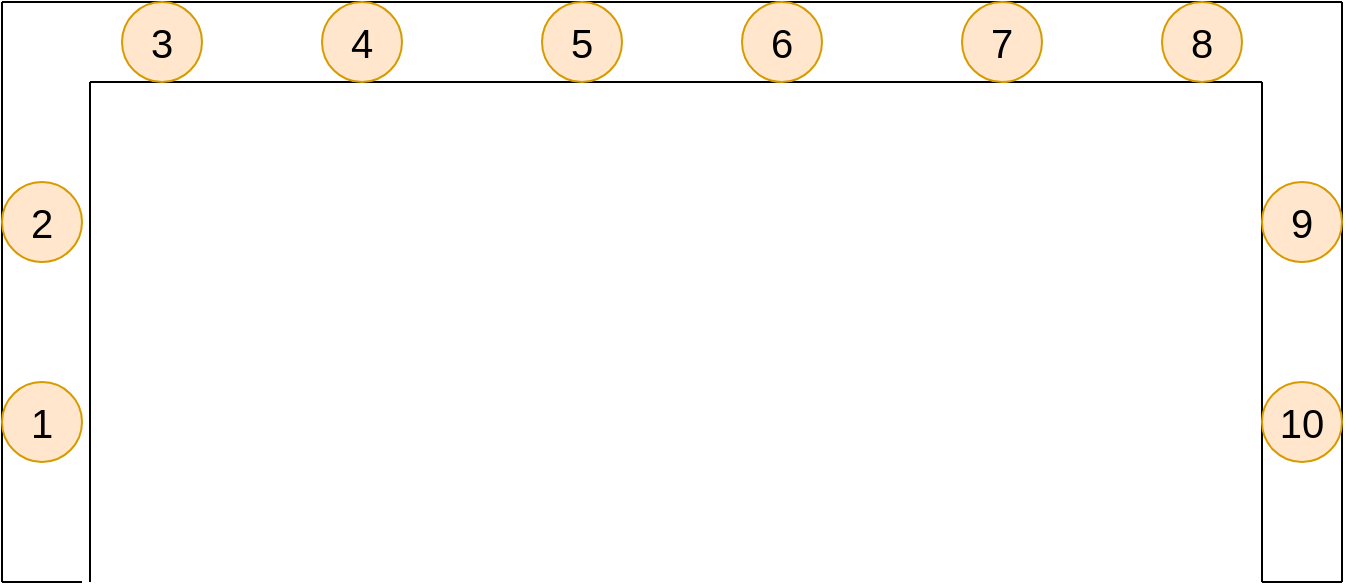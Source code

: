 <mxfile version="13.3.6" type="github"><diagram name="Page-1" id="822b0af5-4adb-64df-f703-e8dfc1f81529"><mxGraphModel dx="1447" dy="750" grid="0" gridSize="10" guides="1" tooltips="1" connect="1" arrows="1" fold="1" page="1" pageScale="1" pageWidth="1100" pageHeight="850" background="#ffffff" math="0" shadow="0"><root><mxCell id="0"/><mxCell id="1" parent="0"/><mxCell id="jUZd436M9a5-tOknULad-1" value="" style="endArrow=none;html=1;" edge="1" parent="1"><mxGeometry width="50" height="50" relative="1" as="geometry"><mxPoint x="170" y="360" as="sourcePoint"/><mxPoint x="170" y="70" as="targetPoint"/></mxGeometry></mxCell><mxCell id="jUZd436M9a5-tOknULad-2" value="" style="endArrow=none;html=1;" edge="1" parent="1"><mxGeometry width="50" height="50" relative="1" as="geometry"><mxPoint x="170" y="70" as="sourcePoint"/><mxPoint x="840" y="70" as="targetPoint"/></mxGeometry></mxCell><mxCell id="jUZd436M9a5-tOknULad-3" value="" style="endArrow=none;html=1;" edge="1" parent="1"><mxGeometry width="50" height="50" relative="1" as="geometry"><mxPoint x="840" y="360" as="sourcePoint"/><mxPoint x="840" y="70" as="targetPoint"/></mxGeometry></mxCell><mxCell id="jUZd436M9a5-tOknULad-4" value="" style="endArrow=none;html=1;" edge="1" parent="1"><mxGeometry width="50" height="50" relative="1" as="geometry"><mxPoint x="214" y="360" as="sourcePoint"/><mxPoint x="214" y="110" as="targetPoint"/></mxGeometry></mxCell><mxCell id="jUZd436M9a5-tOknULad-5" value="" style="endArrow=none;html=1;" edge="1" parent="1"><mxGeometry width="50" height="50" relative="1" as="geometry"><mxPoint x="214" y="110" as="sourcePoint"/><mxPoint x="800" y="110" as="targetPoint"/></mxGeometry></mxCell><mxCell id="jUZd436M9a5-tOknULad-6" value="" style="endArrow=none;html=1;" edge="1" parent="1"><mxGeometry width="50" height="50" relative="1" as="geometry"><mxPoint x="800" y="360" as="sourcePoint"/><mxPoint x="800" y="110" as="targetPoint"/></mxGeometry></mxCell><mxCell id="jUZd436M9a5-tOknULad-8" value="&lt;font style=&quot;font-size: 20px&quot;&gt;1&lt;/font&gt;" style="ellipse;whiteSpace=wrap;html=1;aspect=fixed;fillColor=#ffe6cc;strokeColor=#d79b00;" vertex="1" parent="1"><mxGeometry x="170" y="260" width="40" height="40" as="geometry"/></mxCell><mxCell id="jUZd436M9a5-tOknULad-9" value="&lt;font style=&quot;font-size: 20px&quot;&gt;2&lt;/font&gt;" style="ellipse;whiteSpace=wrap;html=1;aspect=fixed;fillColor=#ffe6cc;strokeColor=#d79b00;" vertex="1" parent="1"><mxGeometry x="170" y="160" width="40" height="40" as="geometry"/></mxCell><mxCell id="jUZd436M9a5-tOknULad-10" value="3" style="ellipse;whiteSpace=wrap;html=1;aspect=fixed;fillColor=#ffe6cc;strokeColor=#d79b00;fontSize=20;" vertex="1" parent="1"><mxGeometry x="230" y="70" width="40" height="40" as="geometry"/></mxCell><mxCell id="jUZd436M9a5-tOknULad-11" value="4" style="ellipse;whiteSpace=wrap;html=1;aspect=fixed;fillColor=#ffe6cc;strokeColor=#d79b00;fontSize=20;" vertex="1" parent="1"><mxGeometry x="330" y="70" width="40" height="40" as="geometry"/></mxCell><mxCell id="jUZd436M9a5-tOknULad-12" value="5" style="ellipse;whiteSpace=wrap;html=1;aspect=fixed;fillColor=#ffe6cc;strokeColor=#d79b00;fontSize=20;" vertex="1" parent="1"><mxGeometry x="440" y="70" width="40" height="40" as="geometry"/></mxCell><mxCell id="jUZd436M9a5-tOknULad-13" value="6" style="ellipse;whiteSpace=wrap;html=1;aspect=fixed;fillColor=#ffe6cc;strokeColor=#d79b00;fontSize=20;" vertex="1" parent="1"><mxGeometry x="540" y="70" width="40" height="40" as="geometry"/></mxCell><mxCell id="jUZd436M9a5-tOknULad-14" value="7" style="ellipse;whiteSpace=wrap;html=1;aspect=fixed;fillColor=#ffe6cc;strokeColor=#d79b00;fontSize=20;" vertex="1" parent="1"><mxGeometry x="650" y="70" width="40" height="40" as="geometry"/></mxCell><mxCell id="jUZd436M9a5-tOknULad-15" value="8" style="ellipse;whiteSpace=wrap;html=1;aspect=fixed;fillColor=#ffe6cc;strokeColor=#d79b00;fontSize=20;" vertex="1" parent="1"><mxGeometry x="750" y="70" width="40" height="40" as="geometry"/></mxCell><mxCell id="jUZd436M9a5-tOknULad-16" value="9" style="ellipse;whiteSpace=wrap;html=1;aspect=fixed;fillColor=#ffe6cc;strokeColor=#d79b00;fontSize=20;" vertex="1" parent="1"><mxGeometry x="800" y="160" width="40" height="40" as="geometry"/></mxCell><mxCell id="jUZd436M9a5-tOknULad-17" value="10" style="ellipse;whiteSpace=wrap;html=1;aspect=fixed;fillColor=#ffe6cc;strokeColor=#d79b00;fontSize=20;" vertex="1" parent="1"><mxGeometry x="800" y="260" width="40" height="40" as="geometry"/></mxCell><mxCell id="jUZd436M9a5-tOknULad-18" value="" style="endArrow=none;html=1;" edge="1" parent="1"><mxGeometry width="50" height="50" relative="1" as="geometry"><mxPoint x="800" y="360" as="sourcePoint"/><mxPoint x="840" y="360" as="targetPoint"/></mxGeometry></mxCell><mxCell id="jUZd436M9a5-tOknULad-19" value="" style="endArrow=none;html=1;" edge="1" parent="1"><mxGeometry width="50" height="50" relative="1" as="geometry"><mxPoint x="170" y="360" as="sourcePoint"/><mxPoint x="210" y="360" as="targetPoint"/></mxGeometry></mxCell></root></mxGraphModel></diagram></mxfile>